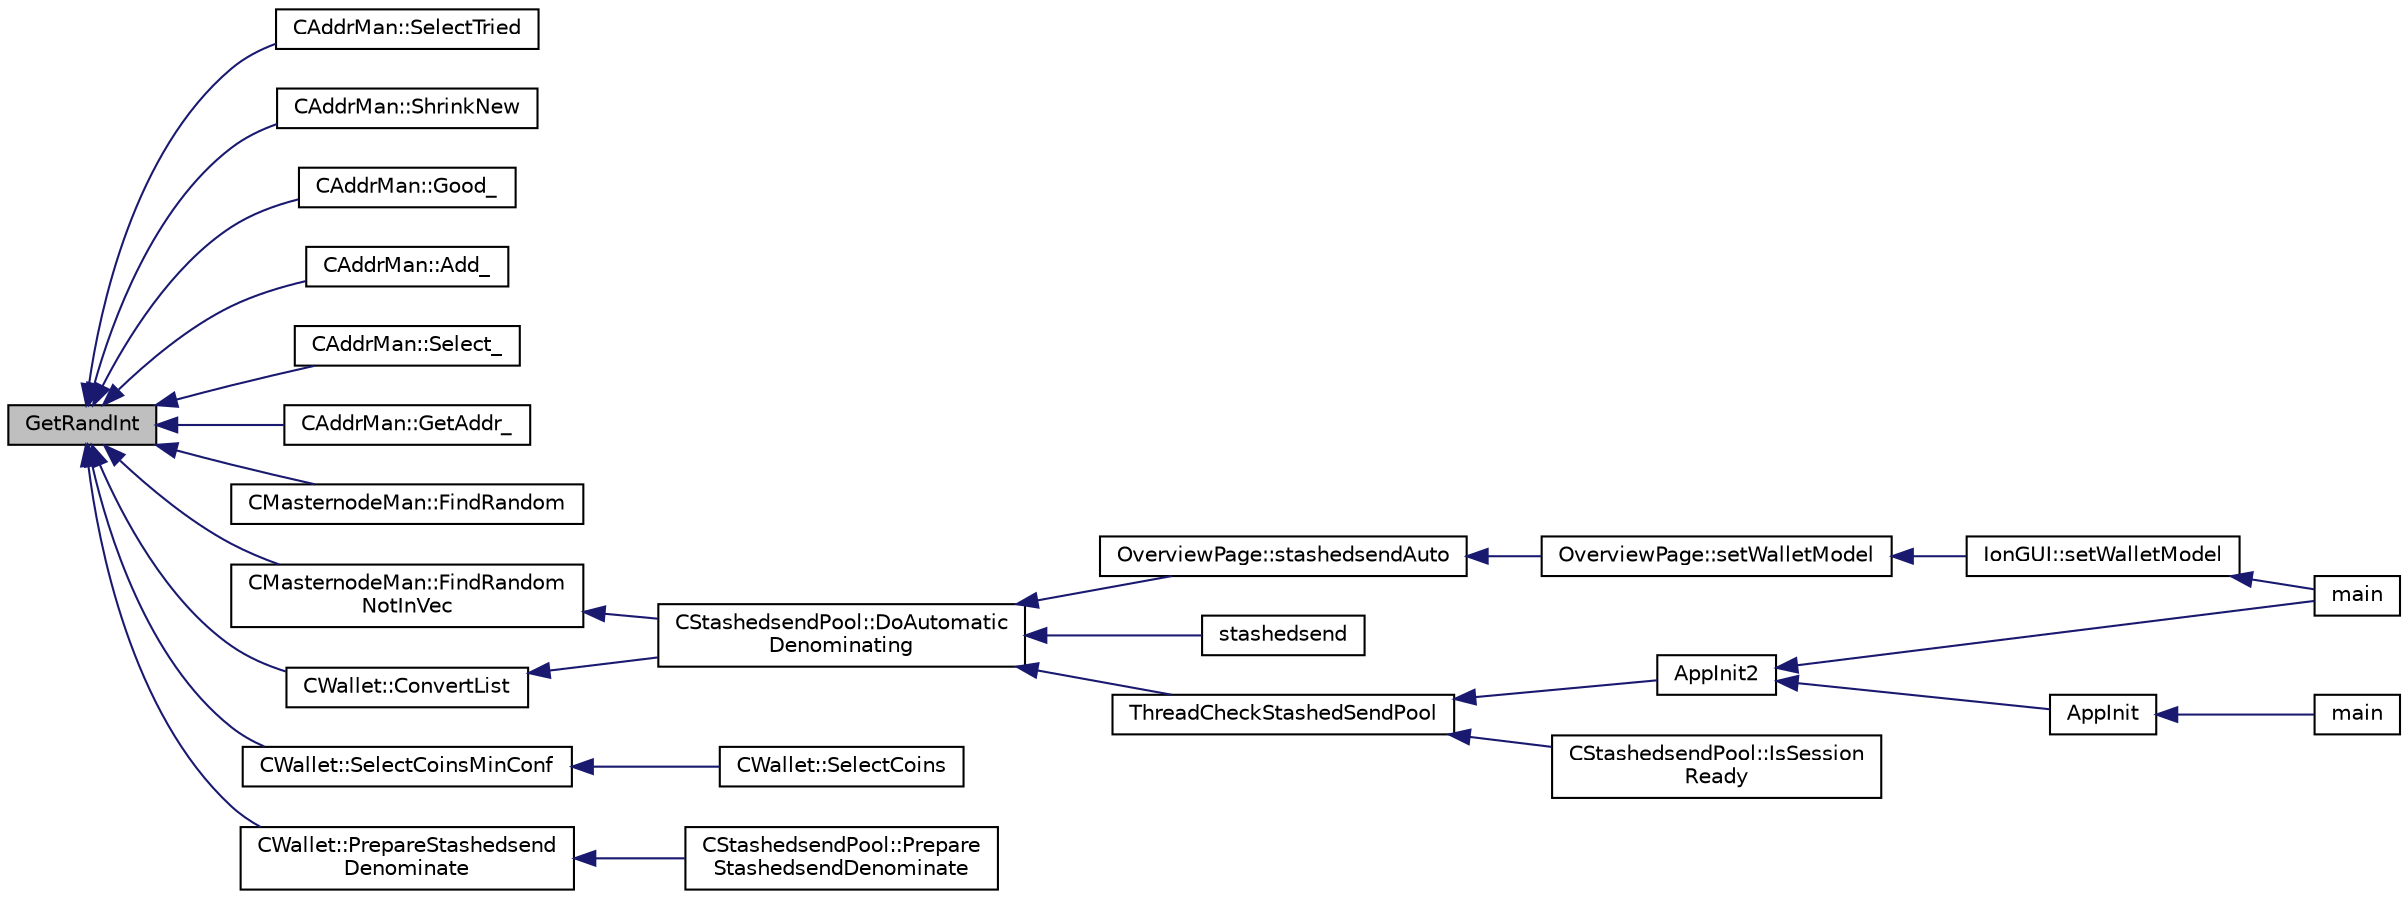 digraph "GetRandInt"
{
  edge [fontname="Helvetica",fontsize="10",labelfontname="Helvetica",labelfontsize="10"];
  node [fontname="Helvetica",fontsize="10",shape=record];
  rankdir="LR";
  Node3515 [label="GetRandInt",height=0.2,width=0.4,color="black", fillcolor="grey75", style="filled", fontcolor="black"];
  Node3515 -> Node3516 [dir="back",color="midnightblue",fontsize="10",style="solid",fontname="Helvetica"];
  Node3516 [label="CAddrMan::SelectTried",height=0.2,width=0.4,color="black", fillcolor="white", style="filled",URL="$d1/dc7/class_c_addr_man.html#a9c466eca7afe5c12554da5734f89e656"];
  Node3515 -> Node3517 [dir="back",color="midnightblue",fontsize="10",style="solid",fontname="Helvetica"];
  Node3517 [label="CAddrMan::ShrinkNew",height=0.2,width=0.4,color="black", fillcolor="white", style="filled",URL="$d1/dc7/class_c_addr_man.html#aebf83da3addc3bcee487a87ece3f9a2b"];
  Node3515 -> Node3518 [dir="back",color="midnightblue",fontsize="10",style="solid",fontname="Helvetica"];
  Node3518 [label="CAddrMan::Good_",height=0.2,width=0.4,color="black", fillcolor="white", style="filled",URL="$d1/dc7/class_c_addr_man.html#a33ec6a4584cf4b17af821e6e35216459"];
  Node3515 -> Node3519 [dir="back",color="midnightblue",fontsize="10",style="solid",fontname="Helvetica"];
  Node3519 [label="CAddrMan::Add_",height=0.2,width=0.4,color="black", fillcolor="white", style="filled",URL="$d1/dc7/class_c_addr_man.html#a9dd6df8b1904548a86054d19d4a90724"];
  Node3515 -> Node3520 [dir="back",color="midnightblue",fontsize="10",style="solid",fontname="Helvetica"];
  Node3520 [label="CAddrMan::Select_",height=0.2,width=0.4,color="black", fillcolor="white", style="filled",URL="$d1/dc7/class_c_addr_man.html#acd799cecb73e466d1369e6e2f23d3a8d"];
  Node3515 -> Node3521 [dir="back",color="midnightblue",fontsize="10",style="solid",fontname="Helvetica"];
  Node3521 [label="CAddrMan::GetAddr_",height=0.2,width=0.4,color="black", fillcolor="white", style="filled",URL="$d1/dc7/class_c_addr_man.html#aff86d04dc7c0e0afae3ff5998417db17"];
  Node3515 -> Node3522 [dir="back",color="midnightblue",fontsize="10",style="solid",fontname="Helvetica"];
  Node3522 [label="CMasternodeMan::FindRandom",height=0.2,width=0.4,color="black", fillcolor="white", style="filled",URL="$dc/d6b/class_c_masternode_man.html#a88bed9a587332d015688ef794340f036"];
  Node3515 -> Node3523 [dir="back",color="midnightblue",fontsize="10",style="solid",fontname="Helvetica"];
  Node3523 [label="CMasternodeMan::FindRandom\lNotInVec",height=0.2,width=0.4,color="black", fillcolor="white", style="filled",URL="$dc/d6b/class_c_masternode_man.html#abfe90ee0fb23e6ff54b7801f6ddf4155",tooltip="Find a random entry. "];
  Node3523 -> Node3524 [dir="back",color="midnightblue",fontsize="10",style="solid",fontname="Helvetica"];
  Node3524 [label="CStashedsendPool::DoAutomatic\lDenominating",height=0.2,width=0.4,color="black", fillcolor="white", style="filled",URL="$dd/d8a/class_c_stashedsend_pool.html#a21f19df4854af34c8f89187c768a524f",tooltip="Passively run Stashedsend in the background according to the configuration in settings (only for QT) ..."];
  Node3524 -> Node3525 [dir="back",color="midnightblue",fontsize="10",style="solid",fontname="Helvetica"];
  Node3525 [label="OverviewPage::stashedsendAuto",height=0.2,width=0.4,color="black", fillcolor="white", style="filled",URL="$d1/d91/class_overview_page.html#abf60d7de5f283687a914b487dc44ca76"];
  Node3525 -> Node3526 [dir="back",color="midnightblue",fontsize="10",style="solid",fontname="Helvetica"];
  Node3526 [label="OverviewPage::setWalletModel",height=0.2,width=0.4,color="black", fillcolor="white", style="filled",URL="$d1/d91/class_overview_page.html#a2ed52a3a87e9c74fee38fa873c9bc71f"];
  Node3526 -> Node3527 [dir="back",color="midnightblue",fontsize="10",style="solid",fontname="Helvetica"];
  Node3527 [label="IonGUI::setWalletModel",height=0.2,width=0.4,color="black", fillcolor="white", style="filled",URL="$dc/d0b/class_ion_g_u_i.html#a37f87db65498b036d387c705a749c45d",tooltip="Set the wallet model. "];
  Node3527 -> Node3528 [dir="back",color="midnightblue",fontsize="10",style="solid",fontname="Helvetica"];
  Node3528 [label="main",height=0.2,width=0.4,color="black", fillcolor="white", style="filled",URL="$d5/d2d/ion_8cpp.html#a0ddf1224851353fc92bfbff6f499fa97"];
  Node3524 -> Node3529 [dir="back",color="midnightblue",fontsize="10",style="solid",fontname="Helvetica"];
  Node3529 [label="stashedsend",height=0.2,width=0.4,color="black", fillcolor="white", style="filled",URL="$d5/d6b/rpcstashedsend_8cpp.html#a5a7cb1ad55aeaa8bcbb5172e9153a75a"];
  Node3524 -> Node3530 [dir="back",color="midnightblue",fontsize="10",style="solid",fontname="Helvetica"];
  Node3530 [label="ThreadCheckStashedSendPool",height=0.2,width=0.4,color="black", fillcolor="white", style="filled",URL="$d9/dbc/stashedsend_8h.html#ab583ddc86effded8432ea5387f77d883"];
  Node3530 -> Node3531 [dir="back",color="midnightblue",fontsize="10",style="solid",fontname="Helvetica"];
  Node3531 [label="AppInit2",height=0.2,width=0.4,color="black", fillcolor="white", style="filled",URL="$d8/dc0/init_8h.html#a1a4c1bfbf6ba1db77e988b89b9cadfd3",tooltip="Initialize ion. "];
  Node3531 -> Node3532 [dir="back",color="midnightblue",fontsize="10",style="solid",fontname="Helvetica"];
  Node3532 [label="AppInit",height=0.2,width=0.4,color="black", fillcolor="white", style="filled",URL="$d4/d35/iond_8cpp.html#ac59316b767e6984e1285f0531275286b"];
  Node3532 -> Node3533 [dir="back",color="midnightblue",fontsize="10",style="solid",fontname="Helvetica"];
  Node3533 [label="main",height=0.2,width=0.4,color="black", fillcolor="white", style="filled",URL="$d4/d35/iond_8cpp.html#a0ddf1224851353fc92bfbff6f499fa97"];
  Node3531 -> Node3528 [dir="back",color="midnightblue",fontsize="10",style="solid",fontname="Helvetica"];
  Node3530 -> Node3534 [dir="back",color="midnightblue",fontsize="10",style="solid",fontname="Helvetica"];
  Node3534 [label="CStashedsendPool::IsSession\lReady",height=0.2,width=0.4,color="black", fillcolor="white", style="filled",URL="$dd/d8a/class_c_stashedsend_pool.html#acb903e97bacd0ecf2f1c3c0d82e6641c",tooltip="Do we have enough users to take entries? "];
  Node3515 -> Node3535 [dir="back",color="midnightblue",fontsize="10",style="solid",fontname="Helvetica"];
  Node3535 [label="CWallet::SelectCoinsMinConf",height=0.2,width=0.4,color="black", fillcolor="white", style="filled",URL="$d2/de5/class_c_wallet.html#a2c3d3a459f0482b7e7de693e743712eb"];
  Node3535 -> Node3536 [dir="back",color="midnightblue",fontsize="10",style="solid",fontname="Helvetica"];
  Node3536 [label="CWallet::SelectCoins",height=0.2,width=0.4,color="black", fillcolor="white", style="filled",URL="$d2/de5/class_c_wallet.html#ab768cfe20bf11e14415ef2b1452bf4c4"];
  Node3515 -> Node3537 [dir="back",color="midnightblue",fontsize="10",style="solid",fontname="Helvetica"];
  Node3537 [label="CWallet::ConvertList",height=0.2,width=0.4,color="black", fillcolor="white", style="filled",URL="$d2/de5/class_c_wallet.html#adbc8cbc5a39e04446f4277487405c06b"];
  Node3537 -> Node3524 [dir="back",color="midnightblue",fontsize="10",style="solid",fontname="Helvetica"];
  Node3515 -> Node3538 [dir="back",color="midnightblue",fontsize="10",style="solid",fontname="Helvetica"];
  Node3538 [label="CWallet::PrepareStashedsend\lDenominate",height=0.2,width=0.4,color="black", fillcolor="white", style="filled",URL="$d2/de5/class_c_wallet.html#ae7ce44a23e6cb716ea05783c04de197e"];
  Node3538 -> Node3539 [dir="back",color="midnightblue",fontsize="10",style="solid",fontname="Helvetica"];
  Node3539 [label="CStashedsendPool::Prepare\lStashedsendDenominate",height=0.2,width=0.4,color="black", fillcolor="white", style="filled",URL="$dd/d8a/class_c_stashedsend_pool.html#a125ef6c48d0e9f662b5f225266afa2bc"];
}
